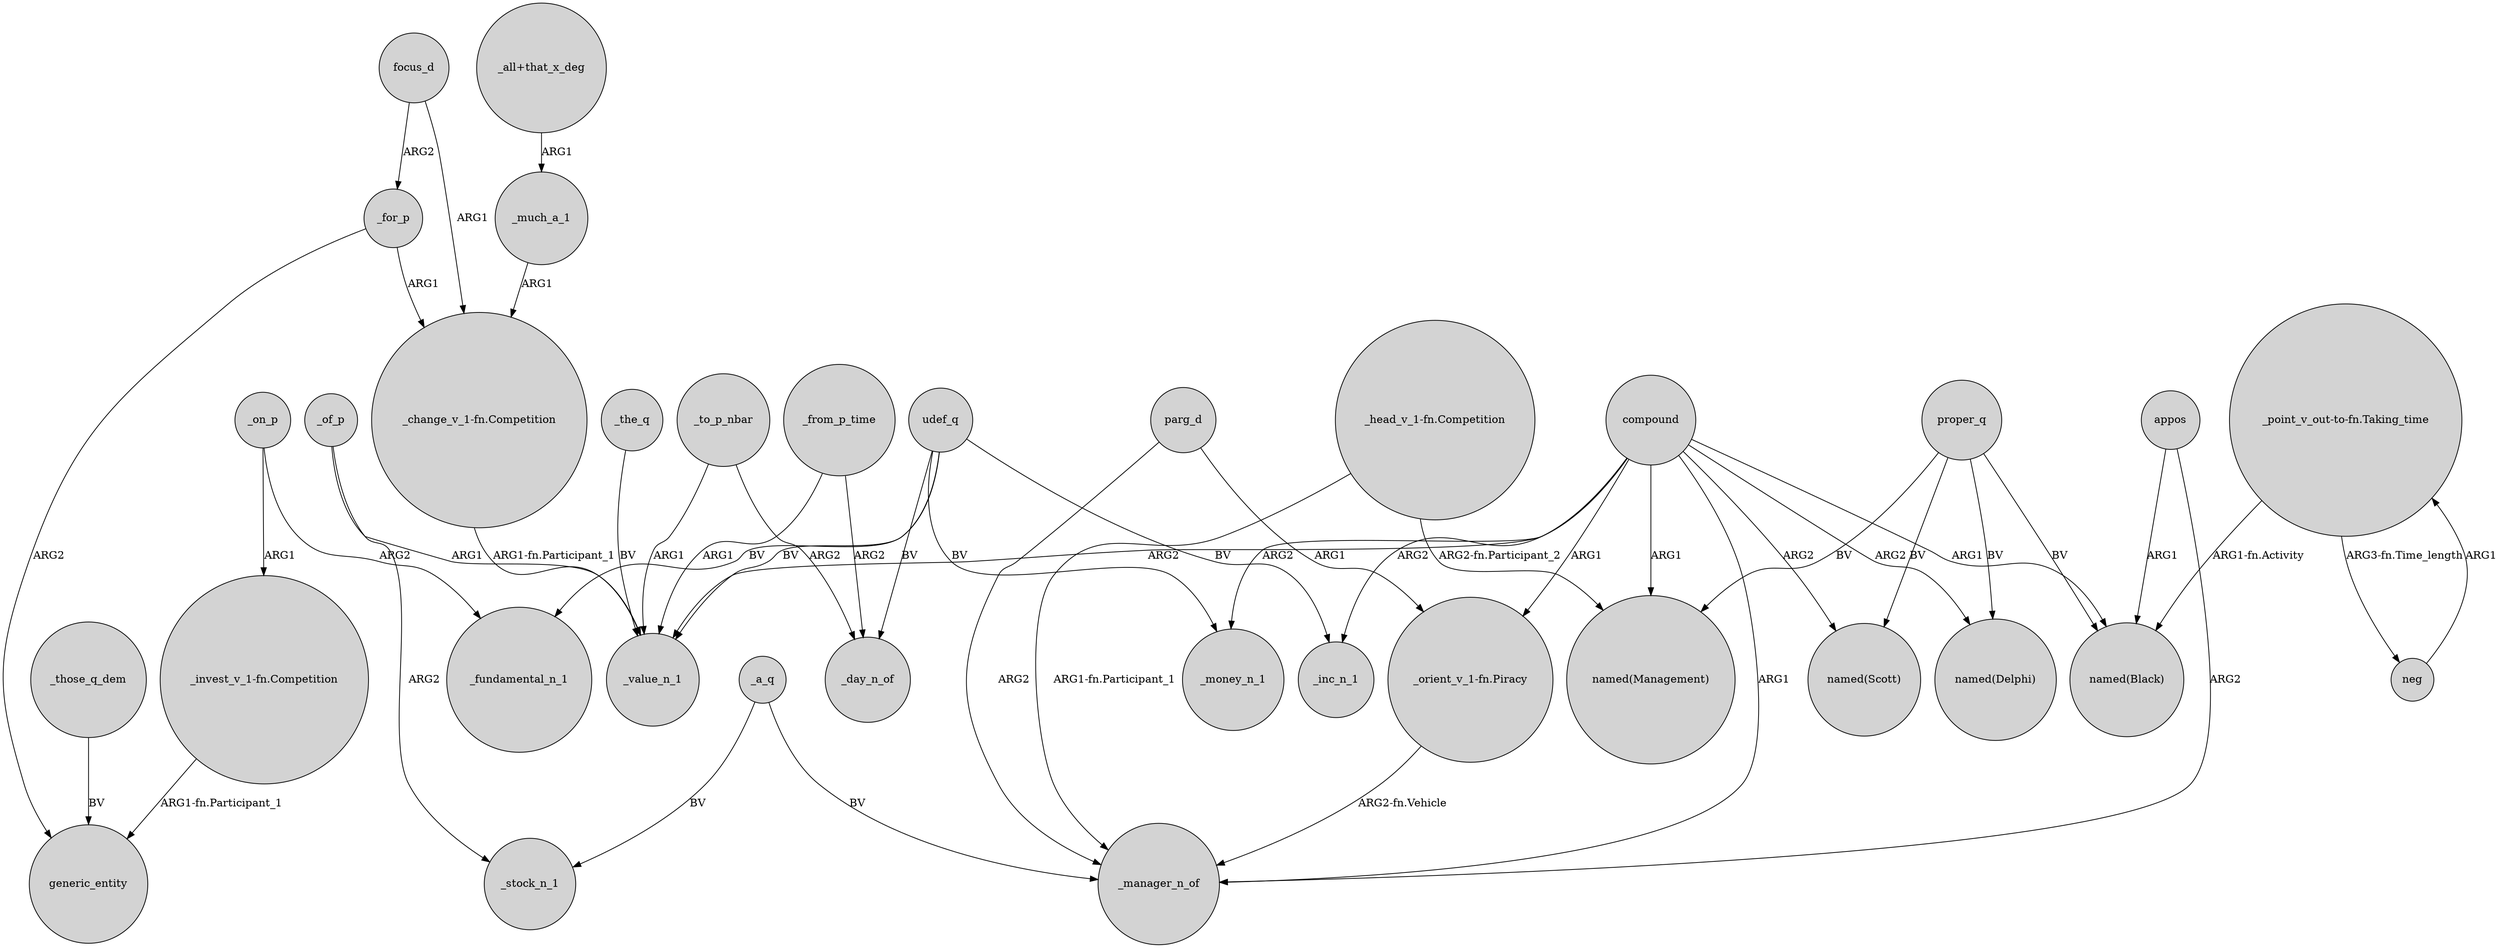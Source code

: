 digraph {
	node [shape=circle style=filled]
	_on_p -> "_invest_v_1-fn.Competition" [label=ARG1]
	_those_q_dem -> generic_entity [label=BV]
	"_orient_v_1-fn.Piracy" -> _manager_n_of [label="ARG2-fn.Vehicle"]
	compound -> "named(Management)" [label=ARG1]
	_from_p_time -> _day_n_of [label=ARG2]
	_for_p -> "_change_v_1-fn.Competition" [label=ARG1]
	focus_d -> "_change_v_1-fn.Competition" [label=ARG1]
	compound -> "named(Black)" [label=ARG1]
	udef_q -> _value_n_1 [label=BV]
	_for_p -> generic_entity [label=ARG2]
	proper_q -> "named(Management)" [label=BV]
	"_point_v_out-to-fn.Taking_time" -> neg [label="ARG3-fn.Time_length"]
	_a_q -> _manager_n_of [label=BV]
	parg_d -> _manager_n_of [label=ARG2]
	proper_q -> "named(Scott)" [label=BV]
	_on_p -> _fundamental_n_1 [label=ARG2]
	udef_q -> _day_n_of [label=BV]
	udef_q -> _inc_n_1 [label=BV]
	appos -> "named(Black)" [label=ARG1]
	"_point_v_out-to-fn.Taking_time" -> "named(Black)" [label="ARG1-fn.Activity"]
	compound -> _inc_n_1 [label=ARG2]
	udef_q -> _money_n_1 [label=BV]
	compound -> "named(Delphi)" [label=ARG2]
	proper_q -> "named(Black)" [label=BV]
	proper_q -> "named(Delphi)" [label=BV]
	"_change_v_1-fn.Competition" -> _value_n_1 [label="ARG1-fn.Participant_1"]
	compound -> _money_n_1 [label=ARG2]
	_the_q -> _value_n_1 [label=BV]
	compound -> "_orient_v_1-fn.Piracy" [label=ARG1]
	_of_p -> _value_n_1 [label=ARG1]
	_of_p -> _stock_n_1 [label=ARG2]
	_from_p_time -> _value_n_1 [label=ARG1]
	"_all+that_x_deg" -> _much_a_1 [label=ARG1]
	udef_q -> _fundamental_n_1 [label=BV]
	appos -> _manager_n_of [label=ARG2]
	_to_p_nbar -> _day_n_of [label=ARG2]
	neg -> "_point_v_out-to-fn.Taking_time" [label=ARG1]
	parg_d -> "_orient_v_1-fn.Piracy" [label=ARG1]
	"_head_v_1-fn.Competition" -> _manager_n_of [label="ARG1-fn.Participant_1"]
	"_head_v_1-fn.Competition" -> "named(Management)" [label="ARG2-fn.Participant_2"]
	compound -> _value_n_1 [label=ARG2]
	compound -> "named(Scott)" [label=ARG2]
	focus_d -> _for_p [label=ARG2]
	_to_p_nbar -> _value_n_1 [label=ARG1]
	"_invest_v_1-fn.Competition" -> generic_entity [label="ARG1-fn.Participant_1"]
	_much_a_1 -> "_change_v_1-fn.Competition" [label=ARG1]
	compound -> _manager_n_of [label=ARG1]
	_a_q -> _stock_n_1 [label=BV]
}
